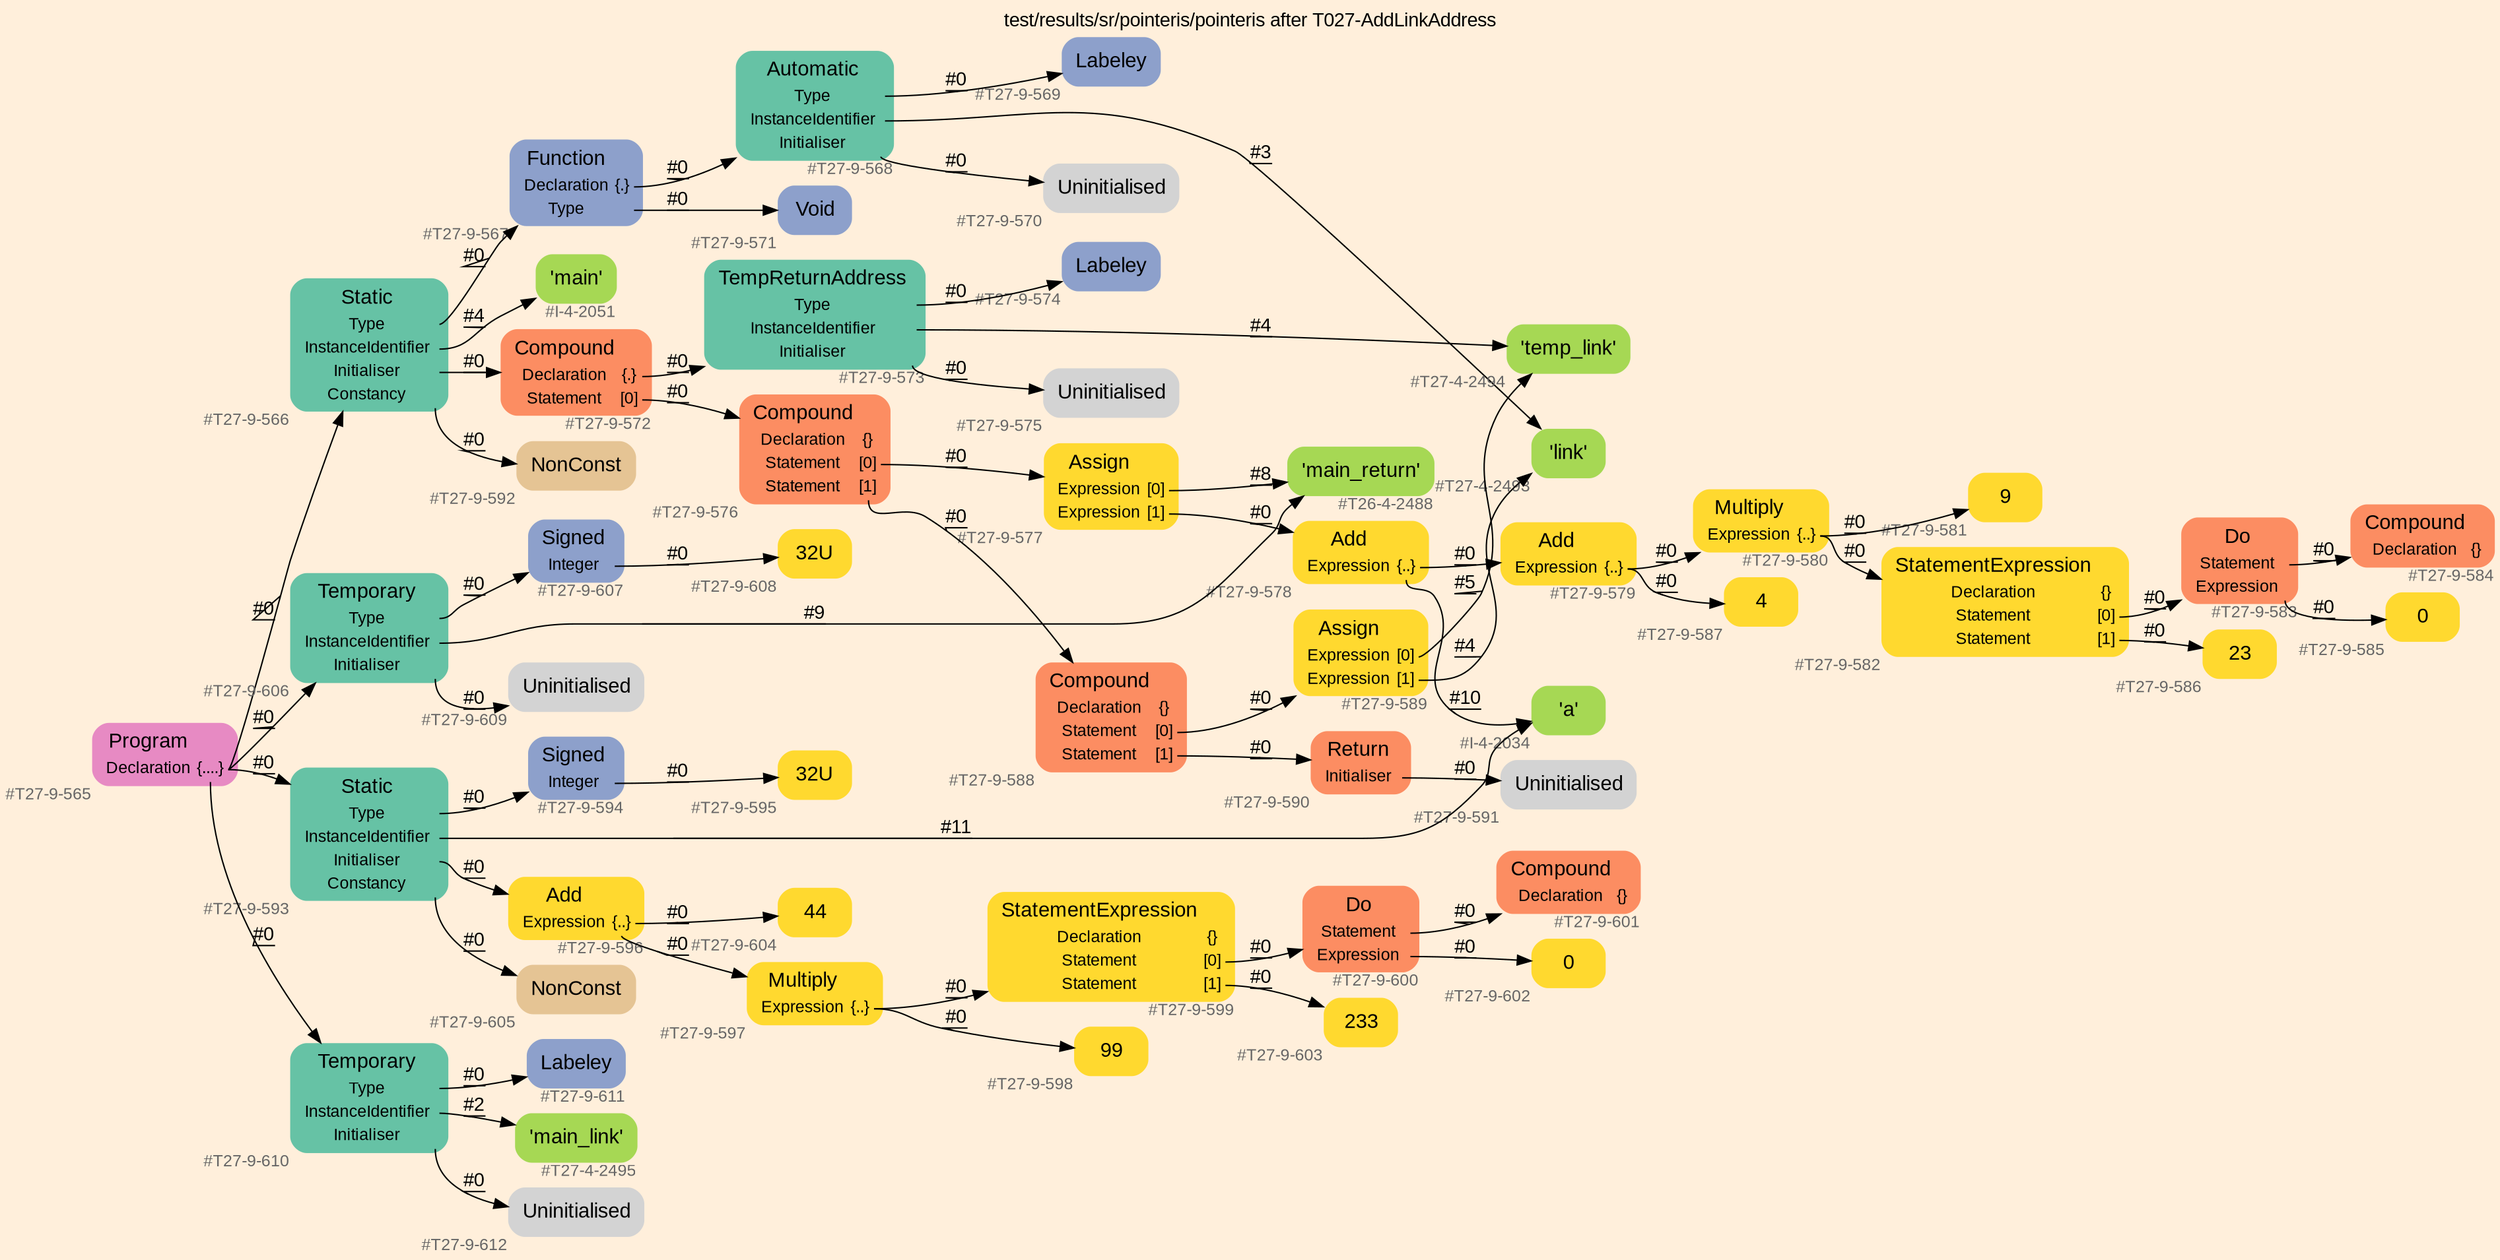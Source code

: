 digraph "test/results/sr/pointeris/pointeris after T027-AddLinkAddress" {
label = "test/results/sr/pointeris/pointeris after T027-AddLinkAddress"
labelloc = t
graph [
    rankdir = "LR"
    ranksep = 0.3
    bgcolor = antiquewhite1
    color = black
    fontcolor = black
    fontname = "Arial"
];
node [
    fontname = "Arial"
];
edge [
    fontname = "Arial"
];

// -------------------- node figure --------------------
// -------- block #T27-9-565 ----------
"#T27-9-565" [
    fillcolor = "/set28/4"
    xlabel = "#T27-9-565"
    fontsize = "12"
    fontcolor = grey40
    shape = "plaintext"
    label = <<TABLE BORDER="0" CELLBORDER="0" CELLSPACING="0">
     <TR><TD><FONT COLOR="black" POINT-SIZE="15">Program</FONT></TD></TR>
     <TR><TD><FONT COLOR="black" POINT-SIZE="12">Declaration</FONT></TD><TD PORT="port0"><FONT COLOR="black" POINT-SIZE="12">{....}</FONT></TD></TR>
    </TABLE>>
    style = "rounded,filled"
];

// -------- block #T27-9-566 ----------
"#T27-9-566" [
    fillcolor = "/set28/1"
    xlabel = "#T27-9-566"
    fontsize = "12"
    fontcolor = grey40
    shape = "plaintext"
    label = <<TABLE BORDER="0" CELLBORDER="0" CELLSPACING="0">
     <TR><TD><FONT COLOR="black" POINT-SIZE="15">Static</FONT></TD></TR>
     <TR><TD><FONT COLOR="black" POINT-SIZE="12">Type</FONT></TD><TD PORT="port0"></TD></TR>
     <TR><TD><FONT COLOR="black" POINT-SIZE="12">InstanceIdentifier</FONT></TD><TD PORT="port1"></TD></TR>
     <TR><TD><FONT COLOR="black" POINT-SIZE="12">Initialiser</FONT></TD><TD PORT="port2"></TD></TR>
     <TR><TD><FONT COLOR="black" POINT-SIZE="12">Constancy</FONT></TD><TD PORT="port3"></TD></TR>
    </TABLE>>
    style = "rounded,filled"
];

// -------- block #T27-9-567 ----------
"#T27-9-567" [
    fillcolor = "/set28/3"
    xlabel = "#T27-9-567"
    fontsize = "12"
    fontcolor = grey40
    shape = "plaintext"
    label = <<TABLE BORDER="0" CELLBORDER="0" CELLSPACING="0">
     <TR><TD><FONT COLOR="black" POINT-SIZE="15">Function</FONT></TD></TR>
     <TR><TD><FONT COLOR="black" POINT-SIZE="12">Declaration</FONT></TD><TD PORT="port0"><FONT COLOR="black" POINT-SIZE="12">{.}</FONT></TD></TR>
     <TR><TD><FONT COLOR="black" POINT-SIZE="12">Type</FONT></TD><TD PORT="port1"></TD></TR>
    </TABLE>>
    style = "rounded,filled"
];

// -------- block #T27-9-568 ----------
"#T27-9-568" [
    fillcolor = "/set28/1"
    xlabel = "#T27-9-568"
    fontsize = "12"
    fontcolor = grey40
    shape = "plaintext"
    label = <<TABLE BORDER="0" CELLBORDER="0" CELLSPACING="0">
     <TR><TD><FONT COLOR="black" POINT-SIZE="15">Automatic</FONT></TD></TR>
     <TR><TD><FONT COLOR="black" POINT-SIZE="12">Type</FONT></TD><TD PORT="port0"></TD></TR>
     <TR><TD><FONT COLOR="black" POINT-SIZE="12">InstanceIdentifier</FONT></TD><TD PORT="port1"></TD></TR>
     <TR><TD><FONT COLOR="black" POINT-SIZE="12">Initialiser</FONT></TD><TD PORT="port2"></TD></TR>
    </TABLE>>
    style = "rounded,filled"
];

// -------- block #T27-9-569 ----------
"#T27-9-569" [
    fillcolor = "/set28/3"
    xlabel = "#T27-9-569"
    fontsize = "12"
    fontcolor = grey40
    shape = "plaintext"
    label = <<TABLE BORDER="0" CELLBORDER="0" CELLSPACING="0">
     <TR><TD><FONT COLOR="black" POINT-SIZE="15">Labeley</FONT></TD></TR>
    </TABLE>>
    style = "rounded,filled"
];

// -------- block #T27-4-2493 ----------
"#T27-4-2493" [
    fillcolor = "/set28/5"
    xlabel = "#T27-4-2493"
    fontsize = "12"
    fontcolor = grey40
    shape = "plaintext"
    label = <<TABLE BORDER="0" CELLBORDER="0" CELLSPACING="0">
     <TR><TD><FONT COLOR="black" POINT-SIZE="15">'link'</FONT></TD></TR>
    </TABLE>>
    style = "rounded,filled"
];

// -------- block #T27-9-570 ----------
"#T27-9-570" [
    xlabel = "#T27-9-570"
    fontsize = "12"
    fontcolor = grey40
    shape = "plaintext"
    label = <<TABLE BORDER="0" CELLBORDER="0" CELLSPACING="0">
     <TR><TD><FONT COLOR="black" POINT-SIZE="15">Uninitialised</FONT></TD></TR>
    </TABLE>>
    style = "rounded,filled"
];

// -------- block #T27-9-571 ----------
"#T27-9-571" [
    fillcolor = "/set28/3"
    xlabel = "#T27-9-571"
    fontsize = "12"
    fontcolor = grey40
    shape = "plaintext"
    label = <<TABLE BORDER="0" CELLBORDER="0" CELLSPACING="0">
     <TR><TD><FONT COLOR="black" POINT-SIZE="15">Void</FONT></TD></TR>
    </TABLE>>
    style = "rounded,filled"
];

// -------- block #I-4-2051 ----------
"#I-4-2051" [
    fillcolor = "/set28/5"
    xlabel = "#I-4-2051"
    fontsize = "12"
    fontcolor = grey40
    shape = "plaintext"
    label = <<TABLE BORDER="0" CELLBORDER="0" CELLSPACING="0">
     <TR><TD><FONT COLOR="black" POINT-SIZE="15">'main'</FONT></TD></TR>
    </TABLE>>
    style = "rounded,filled"
];

// -------- block #T27-9-572 ----------
"#T27-9-572" [
    fillcolor = "/set28/2"
    xlabel = "#T27-9-572"
    fontsize = "12"
    fontcolor = grey40
    shape = "plaintext"
    label = <<TABLE BORDER="0" CELLBORDER="0" CELLSPACING="0">
     <TR><TD><FONT COLOR="black" POINT-SIZE="15">Compound</FONT></TD></TR>
     <TR><TD><FONT COLOR="black" POINT-SIZE="12">Declaration</FONT></TD><TD PORT="port0"><FONT COLOR="black" POINT-SIZE="12">{.}</FONT></TD></TR>
     <TR><TD><FONT COLOR="black" POINT-SIZE="12">Statement</FONT></TD><TD PORT="port1"><FONT COLOR="black" POINT-SIZE="12">[0]</FONT></TD></TR>
    </TABLE>>
    style = "rounded,filled"
];

// -------- block #T27-9-573 ----------
"#T27-9-573" [
    fillcolor = "/set28/1"
    xlabel = "#T27-9-573"
    fontsize = "12"
    fontcolor = grey40
    shape = "plaintext"
    label = <<TABLE BORDER="0" CELLBORDER="0" CELLSPACING="0">
     <TR><TD><FONT COLOR="black" POINT-SIZE="15">TempReturnAddress</FONT></TD></TR>
     <TR><TD><FONT COLOR="black" POINT-SIZE="12">Type</FONT></TD><TD PORT="port0"></TD></TR>
     <TR><TD><FONT COLOR="black" POINT-SIZE="12">InstanceIdentifier</FONT></TD><TD PORT="port1"></TD></TR>
     <TR><TD><FONT COLOR="black" POINT-SIZE="12">Initialiser</FONT></TD><TD PORT="port2"></TD></TR>
    </TABLE>>
    style = "rounded,filled"
];

// -------- block #T27-9-574 ----------
"#T27-9-574" [
    fillcolor = "/set28/3"
    xlabel = "#T27-9-574"
    fontsize = "12"
    fontcolor = grey40
    shape = "plaintext"
    label = <<TABLE BORDER="0" CELLBORDER="0" CELLSPACING="0">
     <TR><TD><FONT COLOR="black" POINT-SIZE="15">Labeley</FONT></TD></TR>
    </TABLE>>
    style = "rounded,filled"
];

// -------- block #T27-4-2494 ----------
"#T27-4-2494" [
    fillcolor = "/set28/5"
    xlabel = "#T27-4-2494"
    fontsize = "12"
    fontcolor = grey40
    shape = "plaintext"
    label = <<TABLE BORDER="0" CELLBORDER="0" CELLSPACING="0">
     <TR><TD><FONT COLOR="black" POINT-SIZE="15">'temp_link'</FONT></TD></TR>
    </TABLE>>
    style = "rounded,filled"
];

// -------- block #T27-9-575 ----------
"#T27-9-575" [
    xlabel = "#T27-9-575"
    fontsize = "12"
    fontcolor = grey40
    shape = "plaintext"
    label = <<TABLE BORDER="0" CELLBORDER="0" CELLSPACING="0">
     <TR><TD><FONT COLOR="black" POINT-SIZE="15">Uninitialised</FONT></TD></TR>
    </TABLE>>
    style = "rounded,filled"
];

// -------- block #T27-9-576 ----------
"#T27-9-576" [
    fillcolor = "/set28/2"
    xlabel = "#T27-9-576"
    fontsize = "12"
    fontcolor = grey40
    shape = "plaintext"
    label = <<TABLE BORDER="0" CELLBORDER="0" CELLSPACING="0">
     <TR><TD><FONT COLOR="black" POINT-SIZE="15">Compound</FONT></TD></TR>
     <TR><TD><FONT COLOR="black" POINT-SIZE="12">Declaration</FONT></TD><TD PORT="port0"><FONT COLOR="black" POINT-SIZE="12">{}</FONT></TD></TR>
     <TR><TD><FONT COLOR="black" POINT-SIZE="12">Statement</FONT></TD><TD PORT="port1"><FONT COLOR="black" POINT-SIZE="12">[0]</FONT></TD></TR>
     <TR><TD><FONT COLOR="black" POINT-SIZE="12">Statement</FONT></TD><TD PORT="port2"><FONT COLOR="black" POINT-SIZE="12">[1]</FONT></TD></TR>
    </TABLE>>
    style = "rounded,filled"
];

// -------- block #T27-9-577 ----------
"#T27-9-577" [
    fillcolor = "/set28/6"
    xlabel = "#T27-9-577"
    fontsize = "12"
    fontcolor = grey40
    shape = "plaintext"
    label = <<TABLE BORDER="0" CELLBORDER="0" CELLSPACING="0">
     <TR><TD><FONT COLOR="black" POINT-SIZE="15">Assign</FONT></TD></TR>
     <TR><TD><FONT COLOR="black" POINT-SIZE="12">Expression</FONT></TD><TD PORT="port0"><FONT COLOR="black" POINT-SIZE="12">[0]</FONT></TD></TR>
     <TR><TD><FONT COLOR="black" POINT-SIZE="12">Expression</FONT></TD><TD PORT="port1"><FONT COLOR="black" POINT-SIZE="12">[1]</FONT></TD></TR>
    </TABLE>>
    style = "rounded,filled"
];

// -------- block #T26-4-2488 ----------
"#T26-4-2488" [
    fillcolor = "/set28/5"
    xlabel = "#T26-4-2488"
    fontsize = "12"
    fontcolor = grey40
    shape = "plaintext"
    label = <<TABLE BORDER="0" CELLBORDER="0" CELLSPACING="0">
     <TR><TD><FONT COLOR="black" POINT-SIZE="15">'main_return'</FONT></TD></TR>
    </TABLE>>
    style = "rounded,filled"
];

// -------- block #T27-9-578 ----------
"#T27-9-578" [
    fillcolor = "/set28/6"
    xlabel = "#T27-9-578"
    fontsize = "12"
    fontcolor = grey40
    shape = "plaintext"
    label = <<TABLE BORDER="0" CELLBORDER="0" CELLSPACING="0">
     <TR><TD><FONT COLOR="black" POINT-SIZE="15">Add</FONT></TD></TR>
     <TR><TD><FONT COLOR="black" POINT-SIZE="12">Expression</FONT></TD><TD PORT="port0"><FONT COLOR="black" POINT-SIZE="12">{..}</FONT></TD></TR>
    </TABLE>>
    style = "rounded,filled"
];

// -------- block #T27-9-579 ----------
"#T27-9-579" [
    fillcolor = "/set28/6"
    xlabel = "#T27-9-579"
    fontsize = "12"
    fontcolor = grey40
    shape = "plaintext"
    label = <<TABLE BORDER="0" CELLBORDER="0" CELLSPACING="0">
     <TR><TD><FONT COLOR="black" POINT-SIZE="15">Add</FONT></TD></TR>
     <TR><TD><FONT COLOR="black" POINT-SIZE="12">Expression</FONT></TD><TD PORT="port0"><FONT COLOR="black" POINT-SIZE="12">{..}</FONT></TD></TR>
    </TABLE>>
    style = "rounded,filled"
];

// -------- block #T27-9-580 ----------
"#T27-9-580" [
    fillcolor = "/set28/6"
    xlabel = "#T27-9-580"
    fontsize = "12"
    fontcolor = grey40
    shape = "plaintext"
    label = <<TABLE BORDER="0" CELLBORDER="0" CELLSPACING="0">
     <TR><TD><FONT COLOR="black" POINT-SIZE="15">Multiply</FONT></TD></TR>
     <TR><TD><FONT COLOR="black" POINT-SIZE="12">Expression</FONT></TD><TD PORT="port0"><FONT COLOR="black" POINT-SIZE="12">{..}</FONT></TD></TR>
    </TABLE>>
    style = "rounded,filled"
];

// -------- block #T27-9-581 ----------
"#T27-9-581" [
    fillcolor = "/set28/6"
    xlabel = "#T27-9-581"
    fontsize = "12"
    fontcolor = grey40
    shape = "plaintext"
    label = <<TABLE BORDER="0" CELLBORDER="0" CELLSPACING="0">
     <TR><TD><FONT COLOR="black" POINT-SIZE="15">9</FONT></TD></TR>
    </TABLE>>
    style = "rounded,filled"
];

// -------- block #T27-9-582 ----------
"#T27-9-582" [
    fillcolor = "/set28/6"
    xlabel = "#T27-9-582"
    fontsize = "12"
    fontcolor = grey40
    shape = "plaintext"
    label = <<TABLE BORDER="0" CELLBORDER="0" CELLSPACING="0">
     <TR><TD><FONT COLOR="black" POINT-SIZE="15">StatementExpression</FONT></TD></TR>
     <TR><TD><FONT COLOR="black" POINT-SIZE="12">Declaration</FONT></TD><TD PORT="port0"><FONT COLOR="black" POINT-SIZE="12">{}</FONT></TD></TR>
     <TR><TD><FONT COLOR="black" POINT-SIZE="12">Statement</FONT></TD><TD PORT="port1"><FONT COLOR="black" POINT-SIZE="12">[0]</FONT></TD></TR>
     <TR><TD><FONT COLOR="black" POINT-SIZE="12">Statement</FONT></TD><TD PORT="port2"><FONT COLOR="black" POINT-SIZE="12">[1]</FONT></TD></TR>
    </TABLE>>
    style = "rounded,filled"
];

// -------- block #T27-9-583 ----------
"#T27-9-583" [
    fillcolor = "/set28/2"
    xlabel = "#T27-9-583"
    fontsize = "12"
    fontcolor = grey40
    shape = "plaintext"
    label = <<TABLE BORDER="0" CELLBORDER="0" CELLSPACING="0">
     <TR><TD><FONT COLOR="black" POINT-SIZE="15">Do</FONT></TD></TR>
     <TR><TD><FONT COLOR="black" POINT-SIZE="12">Statement</FONT></TD><TD PORT="port0"></TD></TR>
     <TR><TD><FONT COLOR="black" POINT-SIZE="12">Expression</FONT></TD><TD PORT="port1"></TD></TR>
    </TABLE>>
    style = "rounded,filled"
];

// -------- block #T27-9-584 ----------
"#T27-9-584" [
    fillcolor = "/set28/2"
    xlabel = "#T27-9-584"
    fontsize = "12"
    fontcolor = grey40
    shape = "plaintext"
    label = <<TABLE BORDER="0" CELLBORDER="0" CELLSPACING="0">
     <TR><TD><FONT COLOR="black" POINT-SIZE="15">Compound</FONT></TD></TR>
     <TR><TD><FONT COLOR="black" POINT-SIZE="12">Declaration</FONT></TD><TD PORT="port0"><FONT COLOR="black" POINT-SIZE="12">{}</FONT></TD></TR>
    </TABLE>>
    style = "rounded,filled"
];

// -------- block #T27-9-585 ----------
"#T27-9-585" [
    fillcolor = "/set28/6"
    xlabel = "#T27-9-585"
    fontsize = "12"
    fontcolor = grey40
    shape = "plaintext"
    label = <<TABLE BORDER="0" CELLBORDER="0" CELLSPACING="0">
     <TR><TD><FONT COLOR="black" POINT-SIZE="15">0</FONT></TD></TR>
    </TABLE>>
    style = "rounded,filled"
];

// -------- block #T27-9-586 ----------
"#T27-9-586" [
    fillcolor = "/set28/6"
    xlabel = "#T27-9-586"
    fontsize = "12"
    fontcolor = grey40
    shape = "plaintext"
    label = <<TABLE BORDER="0" CELLBORDER="0" CELLSPACING="0">
     <TR><TD><FONT COLOR="black" POINT-SIZE="15">23</FONT></TD></TR>
    </TABLE>>
    style = "rounded,filled"
];

// -------- block #T27-9-587 ----------
"#T27-9-587" [
    fillcolor = "/set28/6"
    xlabel = "#T27-9-587"
    fontsize = "12"
    fontcolor = grey40
    shape = "plaintext"
    label = <<TABLE BORDER="0" CELLBORDER="0" CELLSPACING="0">
     <TR><TD><FONT COLOR="black" POINT-SIZE="15">4</FONT></TD></TR>
    </TABLE>>
    style = "rounded,filled"
];

// -------- block #I-4-2034 ----------
"#I-4-2034" [
    fillcolor = "/set28/5"
    xlabel = "#I-4-2034"
    fontsize = "12"
    fontcolor = grey40
    shape = "plaintext"
    label = <<TABLE BORDER="0" CELLBORDER="0" CELLSPACING="0">
     <TR><TD><FONT COLOR="black" POINT-SIZE="15">'a'</FONT></TD></TR>
    </TABLE>>
    style = "rounded,filled"
];

// -------- block #T27-9-588 ----------
"#T27-9-588" [
    fillcolor = "/set28/2"
    xlabel = "#T27-9-588"
    fontsize = "12"
    fontcolor = grey40
    shape = "plaintext"
    label = <<TABLE BORDER="0" CELLBORDER="0" CELLSPACING="0">
     <TR><TD><FONT COLOR="black" POINT-SIZE="15">Compound</FONT></TD></TR>
     <TR><TD><FONT COLOR="black" POINT-SIZE="12">Declaration</FONT></TD><TD PORT="port0"><FONT COLOR="black" POINT-SIZE="12">{}</FONT></TD></TR>
     <TR><TD><FONT COLOR="black" POINT-SIZE="12">Statement</FONT></TD><TD PORT="port1"><FONT COLOR="black" POINT-SIZE="12">[0]</FONT></TD></TR>
     <TR><TD><FONT COLOR="black" POINT-SIZE="12">Statement</FONT></TD><TD PORT="port2"><FONT COLOR="black" POINT-SIZE="12">[1]</FONT></TD></TR>
    </TABLE>>
    style = "rounded,filled"
];

// -------- block #T27-9-589 ----------
"#T27-9-589" [
    fillcolor = "/set28/6"
    xlabel = "#T27-9-589"
    fontsize = "12"
    fontcolor = grey40
    shape = "plaintext"
    label = <<TABLE BORDER="0" CELLBORDER="0" CELLSPACING="0">
     <TR><TD><FONT COLOR="black" POINT-SIZE="15">Assign</FONT></TD></TR>
     <TR><TD><FONT COLOR="black" POINT-SIZE="12">Expression</FONT></TD><TD PORT="port0"><FONT COLOR="black" POINT-SIZE="12">[0]</FONT></TD></TR>
     <TR><TD><FONT COLOR="black" POINT-SIZE="12">Expression</FONT></TD><TD PORT="port1"><FONT COLOR="black" POINT-SIZE="12">[1]</FONT></TD></TR>
    </TABLE>>
    style = "rounded,filled"
];

// -------- block #T27-9-590 ----------
"#T27-9-590" [
    fillcolor = "/set28/2"
    xlabel = "#T27-9-590"
    fontsize = "12"
    fontcolor = grey40
    shape = "plaintext"
    label = <<TABLE BORDER="0" CELLBORDER="0" CELLSPACING="0">
     <TR><TD><FONT COLOR="black" POINT-SIZE="15">Return</FONT></TD></TR>
     <TR><TD><FONT COLOR="black" POINT-SIZE="12">Initialiser</FONT></TD><TD PORT="port0"></TD></TR>
    </TABLE>>
    style = "rounded,filled"
];

// -------- block #T27-9-591 ----------
"#T27-9-591" [
    xlabel = "#T27-9-591"
    fontsize = "12"
    fontcolor = grey40
    shape = "plaintext"
    label = <<TABLE BORDER="0" CELLBORDER="0" CELLSPACING="0">
     <TR><TD><FONT COLOR="black" POINT-SIZE="15">Uninitialised</FONT></TD></TR>
    </TABLE>>
    style = "rounded,filled"
];

// -------- block #T27-9-592 ----------
"#T27-9-592" [
    fillcolor = "/set28/7"
    xlabel = "#T27-9-592"
    fontsize = "12"
    fontcolor = grey40
    shape = "plaintext"
    label = <<TABLE BORDER="0" CELLBORDER="0" CELLSPACING="0">
     <TR><TD><FONT COLOR="black" POINT-SIZE="15">NonConst</FONT></TD></TR>
    </TABLE>>
    style = "rounded,filled"
];

// -------- block #T27-9-593 ----------
"#T27-9-593" [
    fillcolor = "/set28/1"
    xlabel = "#T27-9-593"
    fontsize = "12"
    fontcolor = grey40
    shape = "plaintext"
    label = <<TABLE BORDER="0" CELLBORDER="0" CELLSPACING="0">
     <TR><TD><FONT COLOR="black" POINT-SIZE="15">Static</FONT></TD></TR>
     <TR><TD><FONT COLOR="black" POINT-SIZE="12">Type</FONT></TD><TD PORT="port0"></TD></TR>
     <TR><TD><FONT COLOR="black" POINT-SIZE="12">InstanceIdentifier</FONT></TD><TD PORT="port1"></TD></TR>
     <TR><TD><FONT COLOR="black" POINT-SIZE="12">Initialiser</FONT></TD><TD PORT="port2"></TD></TR>
     <TR><TD><FONT COLOR="black" POINT-SIZE="12">Constancy</FONT></TD><TD PORT="port3"></TD></TR>
    </TABLE>>
    style = "rounded,filled"
];

// -------- block #T27-9-594 ----------
"#T27-9-594" [
    fillcolor = "/set28/3"
    xlabel = "#T27-9-594"
    fontsize = "12"
    fontcolor = grey40
    shape = "plaintext"
    label = <<TABLE BORDER="0" CELLBORDER="0" CELLSPACING="0">
     <TR><TD><FONT COLOR="black" POINT-SIZE="15">Signed</FONT></TD></TR>
     <TR><TD><FONT COLOR="black" POINT-SIZE="12">Integer</FONT></TD><TD PORT="port0"></TD></TR>
    </TABLE>>
    style = "rounded,filled"
];

// -------- block #T27-9-595 ----------
"#T27-9-595" [
    fillcolor = "/set28/6"
    xlabel = "#T27-9-595"
    fontsize = "12"
    fontcolor = grey40
    shape = "plaintext"
    label = <<TABLE BORDER="0" CELLBORDER="0" CELLSPACING="0">
     <TR><TD><FONT COLOR="black" POINT-SIZE="15">32U</FONT></TD></TR>
    </TABLE>>
    style = "rounded,filled"
];

// -------- block #T27-9-596 ----------
"#T27-9-596" [
    fillcolor = "/set28/6"
    xlabel = "#T27-9-596"
    fontsize = "12"
    fontcolor = grey40
    shape = "plaintext"
    label = <<TABLE BORDER="0" CELLBORDER="0" CELLSPACING="0">
     <TR><TD><FONT COLOR="black" POINT-SIZE="15">Add</FONT></TD></TR>
     <TR><TD><FONT COLOR="black" POINT-SIZE="12">Expression</FONT></TD><TD PORT="port0"><FONT COLOR="black" POINT-SIZE="12">{..}</FONT></TD></TR>
    </TABLE>>
    style = "rounded,filled"
];

// -------- block #T27-9-597 ----------
"#T27-9-597" [
    fillcolor = "/set28/6"
    xlabel = "#T27-9-597"
    fontsize = "12"
    fontcolor = grey40
    shape = "plaintext"
    label = <<TABLE BORDER="0" CELLBORDER="0" CELLSPACING="0">
     <TR><TD><FONT COLOR="black" POINT-SIZE="15">Multiply</FONT></TD></TR>
     <TR><TD><FONT COLOR="black" POINT-SIZE="12">Expression</FONT></TD><TD PORT="port0"><FONT COLOR="black" POINT-SIZE="12">{..}</FONT></TD></TR>
    </TABLE>>
    style = "rounded,filled"
];

// -------- block #T27-9-598 ----------
"#T27-9-598" [
    fillcolor = "/set28/6"
    xlabel = "#T27-9-598"
    fontsize = "12"
    fontcolor = grey40
    shape = "plaintext"
    label = <<TABLE BORDER="0" CELLBORDER="0" CELLSPACING="0">
     <TR><TD><FONT COLOR="black" POINT-SIZE="15">99</FONT></TD></TR>
    </TABLE>>
    style = "rounded,filled"
];

// -------- block #T27-9-599 ----------
"#T27-9-599" [
    fillcolor = "/set28/6"
    xlabel = "#T27-9-599"
    fontsize = "12"
    fontcolor = grey40
    shape = "plaintext"
    label = <<TABLE BORDER="0" CELLBORDER="0" CELLSPACING="0">
     <TR><TD><FONT COLOR="black" POINT-SIZE="15">StatementExpression</FONT></TD></TR>
     <TR><TD><FONT COLOR="black" POINT-SIZE="12">Declaration</FONT></TD><TD PORT="port0"><FONT COLOR="black" POINT-SIZE="12">{}</FONT></TD></TR>
     <TR><TD><FONT COLOR="black" POINT-SIZE="12">Statement</FONT></TD><TD PORT="port1"><FONT COLOR="black" POINT-SIZE="12">[0]</FONT></TD></TR>
     <TR><TD><FONT COLOR="black" POINT-SIZE="12">Statement</FONT></TD><TD PORT="port2"><FONT COLOR="black" POINT-SIZE="12">[1]</FONT></TD></TR>
    </TABLE>>
    style = "rounded,filled"
];

// -------- block #T27-9-600 ----------
"#T27-9-600" [
    fillcolor = "/set28/2"
    xlabel = "#T27-9-600"
    fontsize = "12"
    fontcolor = grey40
    shape = "plaintext"
    label = <<TABLE BORDER="0" CELLBORDER="0" CELLSPACING="0">
     <TR><TD><FONT COLOR="black" POINT-SIZE="15">Do</FONT></TD></TR>
     <TR><TD><FONT COLOR="black" POINT-SIZE="12">Statement</FONT></TD><TD PORT="port0"></TD></TR>
     <TR><TD><FONT COLOR="black" POINT-SIZE="12">Expression</FONT></TD><TD PORT="port1"></TD></TR>
    </TABLE>>
    style = "rounded,filled"
];

// -------- block #T27-9-601 ----------
"#T27-9-601" [
    fillcolor = "/set28/2"
    xlabel = "#T27-9-601"
    fontsize = "12"
    fontcolor = grey40
    shape = "plaintext"
    label = <<TABLE BORDER="0" CELLBORDER="0" CELLSPACING="0">
     <TR><TD><FONT COLOR="black" POINT-SIZE="15">Compound</FONT></TD></TR>
     <TR><TD><FONT COLOR="black" POINT-SIZE="12">Declaration</FONT></TD><TD PORT="port0"><FONT COLOR="black" POINT-SIZE="12">{}</FONT></TD></TR>
    </TABLE>>
    style = "rounded,filled"
];

// -------- block #T27-9-602 ----------
"#T27-9-602" [
    fillcolor = "/set28/6"
    xlabel = "#T27-9-602"
    fontsize = "12"
    fontcolor = grey40
    shape = "plaintext"
    label = <<TABLE BORDER="0" CELLBORDER="0" CELLSPACING="0">
     <TR><TD><FONT COLOR="black" POINT-SIZE="15">0</FONT></TD></TR>
    </TABLE>>
    style = "rounded,filled"
];

// -------- block #T27-9-603 ----------
"#T27-9-603" [
    fillcolor = "/set28/6"
    xlabel = "#T27-9-603"
    fontsize = "12"
    fontcolor = grey40
    shape = "plaintext"
    label = <<TABLE BORDER="0" CELLBORDER="0" CELLSPACING="0">
     <TR><TD><FONT COLOR="black" POINT-SIZE="15">233</FONT></TD></TR>
    </TABLE>>
    style = "rounded,filled"
];

// -------- block #T27-9-604 ----------
"#T27-9-604" [
    fillcolor = "/set28/6"
    xlabel = "#T27-9-604"
    fontsize = "12"
    fontcolor = grey40
    shape = "plaintext"
    label = <<TABLE BORDER="0" CELLBORDER="0" CELLSPACING="0">
     <TR><TD><FONT COLOR="black" POINT-SIZE="15">44</FONT></TD></TR>
    </TABLE>>
    style = "rounded,filled"
];

// -------- block #T27-9-605 ----------
"#T27-9-605" [
    fillcolor = "/set28/7"
    xlabel = "#T27-9-605"
    fontsize = "12"
    fontcolor = grey40
    shape = "plaintext"
    label = <<TABLE BORDER="0" CELLBORDER="0" CELLSPACING="0">
     <TR><TD><FONT COLOR="black" POINT-SIZE="15">NonConst</FONT></TD></TR>
    </TABLE>>
    style = "rounded,filled"
];

// -------- block #T27-9-606 ----------
"#T27-9-606" [
    fillcolor = "/set28/1"
    xlabel = "#T27-9-606"
    fontsize = "12"
    fontcolor = grey40
    shape = "plaintext"
    label = <<TABLE BORDER="0" CELLBORDER="0" CELLSPACING="0">
     <TR><TD><FONT COLOR="black" POINT-SIZE="15">Temporary</FONT></TD></TR>
     <TR><TD><FONT COLOR="black" POINT-SIZE="12">Type</FONT></TD><TD PORT="port0"></TD></TR>
     <TR><TD><FONT COLOR="black" POINT-SIZE="12">InstanceIdentifier</FONT></TD><TD PORT="port1"></TD></TR>
     <TR><TD><FONT COLOR="black" POINT-SIZE="12">Initialiser</FONT></TD><TD PORT="port2"></TD></TR>
    </TABLE>>
    style = "rounded,filled"
];

// -------- block #T27-9-607 ----------
"#T27-9-607" [
    fillcolor = "/set28/3"
    xlabel = "#T27-9-607"
    fontsize = "12"
    fontcolor = grey40
    shape = "plaintext"
    label = <<TABLE BORDER="0" CELLBORDER="0" CELLSPACING="0">
     <TR><TD><FONT COLOR="black" POINT-SIZE="15">Signed</FONT></TD></TR>
     <TR><TD><FONT COLOR="black" POINT-SIZE="12">Integer</FONT></TD><TD PORT="port0"></TD></TR>
    </TABLE>>
    style = "rounded,filled"
];

// -------- block #T27-9-608 ----------
"#T27-9-608" [
    fillcolor = "/set28/6"
    xlabel = "#T27-9-608"
    fontsize = "12"
    fontcolor = grey40
    shape = "plaintext"
    label = <<TABLE BORDER="0" CELLBORDER="0" CELLSPACING="0">
     <TR><TD><FONT COLOR="black" POINT-SIZE="15">32U</FONT></TD></TR>
    </TABLE>>
    style = "rounded,filled"
];

// -------- block #T27-9-609 ----------
"#T27-9-609" [
    xlabel = "#T27-9-609"
    fontsize = "12"
    fontcolor = grey40
    shape = "plaintext"
    label = <<TABLE BORDER="0" CELLBORDER="0" CELLSPACING="0">
     <TR><TD><FONT COLOR="black" POINT-SIZE="15">Uninitialised</FONT></TD></TR>
    </TABLE>>
    style = "rounded,filled"
];

// -------- block #T27-9-610 ----------
"#T27-9-610" [
    fillcolor = "/set28/1"
    xlabel = "#T27-9-610"
    fontsize = "12"
    fontcolor = grey40
    shape = "plaintext"
    label = <<TABLE BORDER="0" CELLBORDER="0" CELLSPACING="0">
     <TR><TD><FONT COLOR="black" POINT-SIZE="15">Temporary</FONT></TD></TR>
     <TR><TD><FONT COLOR="black" POINT-SIZE="12">Type</FONT></TD><TD PORT="port0"></TD></TR>
     <TR><TD><FONT COLOR="black" POINT-SIZE="12">InstanceIdentifier</FONT></TD><TD PORT="port1"></TD></TR>
     <TR><TD><FONT COLOR="black" POINT-SIZE="12">Initialiser</FONT></TD><TD PORT="port2"></TD></TR>
    </TABLE>>
    style = "rounded,filled"
];

// -------- block #T27-9-611 ----------
"#T27-9-611" [
    fillcolor = "/set28/3"
    xlabel = "#T27-9-611"
    fontsize = "12"
    fontcolor = grey40
    shape = "plaintext"
    label = <<TABLE BORDER="0" CELLBORDER="0" CELLSPACING="0">
     <TR><TD><FONT COLOR="black" POINT-SIZE="15">Labeley</FONT></TD></TR>
    </TABLE>>
    style = "rounded,filled"
];

// -------- block #T27-4-2495 ----------
"#T27-4-2495" [
    fillcolor = "/set28/5"
    xlabel = "#T27-4-2495"
    fontsize = "12"
    fontcolor = grey40
    shape = "plaintext"
    label = <<TABLE BORDER="0" CELLBORDER="0" CELLSPACING="0">
     <TR><TD><FONT COLOR="black" POINT-SIZE="15">'main_link'</FONT></TD></TR>
    </TABLE>>
    style = "rounded,filled"
];

// -------- block #T27-9-612 ----------
"#T27-9-612" [
    xlabel = "#T27-9-612"
    fontsize = "12"
    fontcolor = grey40
    shape = "plaintext"
    label = <<TABLE BORDER="0" CELLBORDER="0" CELLSPACING="0">
     <TR><TD><FONT COLOR="black" POINT-SIZE="15">Uninitialised</FONT></TD></TR>
    </TABLE>>
    style = "rounded,filled"
];

"#T27-9-565":port0 -> "#T27-9-566" [
    label = "#0"
    decorate = true
    color = black
    fontcolor = black
];

"#T27-9-565":port0 -> "#T27-9-593" [
    label = "#0"
    decorate = true
    color = black
    fontcolor = black
];

"#T27-9-565":port0 -> "#T27-9-606" [
    label = "#0"
    decorate = true
    color = black
    fontcolor = black
];

"#T27-9-565":port0 -> "#T27-9-610" [
    label = "#0"
    decorate = true
    color = black
    fontcolor = black
];

"#T27-9-566":port0 -> "#T27-9-567" [
    label = "#0"
    decorate = true
    color = black
    fontcolor = black
];

"#T27-9-566":port1 -> "#I-4-2051" [
    label = "#4"
    decorate = true
    color = black
    fontcolor = black
];

"#T27-9-566":port2 -> "#T27-9-572" [
    label = "#0"
    decorate = true
    color = black
    fontcolor = black
];

"#T27-9-566":port3 -> "#T27-9-592" [
    label = "#0"
    decorate = true
    color = black
    fontcolor = black
];

"#T27-9-567":port0 -> "#T27-9-568" [
    label = "#0"
    decorate = true
    color = black
    fontcolor = black
];

"#T27-9-567":port1 -> "#T27-9-571" [
    label = "#0"
    decorate = true
    color = black
    fontcolor = black
];

"#T27-9-568":port0 -> "#T27-9-569" [
    label = "#0"
    decorate = true
    color = black
    fontcolor = black
];

"#T27-9-568":port1 -> "#T27-4-2493" [
    label = "#3"
    decorate = true
    color = black
    fontcolor = black
];

"#T27-9-568":port2 -> "#T27-9-570" [
    label = "#0"
    decorate = true
    color = black
    fontcolor = black
];

"#T27-9-572":port0 -> "#T27-9-573" [
    label = "#0"
    decorate = true
    color = black
    fontcolor = black
];

"#T27-9-572":port1 -> "#T27-9-576" [
    label = "#0"
    decorate = true
    color = black
    fontcolor = black
];

"#T27-9-573":port0 -> "#T27-9-574" [
    label = "#0"
    decorate = true
    color = black
    fontcolor = black
];

"#T27-9-573":port1 -> "#T27-4-2494" [
    label = "#4"
    decorate = true
    color = black
    fontcolor = black
];

"#T27-9-573":port2 -> "#T27-9-575" [
    label = "#0"
    decorate = true
    color = black
    fontcolor = black
];

"#T27-9-576":port1 -> "#T27-9-577" [
    label = "#0"
    decorate = true
    color = black
    fontcolor = black
];

"#T27-9-576":port2 -> "#T27-9-588" [
    label = "#0"
    decorate = true
    color = black
    fontcolor = black
];

"#T27-9-577":port0 -> "#T26-4-2488" [
    label = "#8"
    decorate = true
    color = black
    fontcolor = black
];

"#T27-9-577":port1 -> "#T27-9-578" [
    label = "#0"
    decorate = true
    color = black
    fontcolor = black
];

"#T27-9-578":port0 -> "#T27-9-579" [
    label = "#0"
    decorate = true
    color = black
    fontcolor = black
];

"#T27-9-578":port0 -> "#I-4-2034" [
    label = "#10"
    decorate = true
    color = black
    fontcolor = black
];

"#T27-9-579":port0 -> "#T27-9-580" [
    label = "#0"
    decorate = true
    color = black
    fontcolor = black
];

"#T27-9-579":port0 -> "#T27-9-587" [
    label = "#0"
    decorate = true
    color = black
    fontcolor = black
];

"#T27-9-580":port0 -> "#T27-9-581" [
    label = "#0"
    decorate = true
    color = black
    fontcolor = black
];

"#T27-9-580":port0 -> "#T27-9-582" [
    label = "#0"
    decorate = true
    color = black
    fontcolor = black
];

"#T27-9-582":port1 -> "#T27-9-583" [
    label = "#0"
    decorate = true
    color = black
    fontcolor = black
];

"#T27-9-582":port2 -> "#T27-9-586" [
    label = "#0"
    decorate = true
    color = black
    fontcolor = black
];

"#T27-9-583":port0 -> "#T27-9-584" [
    label = "#0"
    decorate = true
    color = black
    fontcolor = black
];

"#T27-9-583":port1 -> "#T27-9-585" [
    label = "#0"
    decorate = true
    color = black
    fontcolor = black
];

"#T27-9-588":port1 -> "#T27-9-589" [
    label = "#0"
    decorate = true
    color = black
    fontcolor = black
];

"#T27-9-588":port2 -> "#T27-9-590" [
    label = "#0"
    decorate = true
    color = black
    fontcolor = black
];

"#T27-9-589":port0 -> "#T27-4-2494" [
    label = "#5"
    decorate = true
    color = black
    fontcolor = black
];

"#T27-9-589":port1 -> "#T27-4-2493" [
    label = "#4"
    decorate = true
    color = black
    fontcolor = black
];

"#T27-9-590":port0 -> "#T27-9-591" [
    label = "#0"
    decorate = true
    color = black
    fontcolor = black
];

"#T27-9-593":port0 -> "#T27-9-594" [
    label = "#0"
    decorate = true
    color = black
    fontcolor = black
];

"#T27-9-593":port1 -> "#I-4-2034" [
    label = "#11"
    decorate = true
    color = black
    fontcolor = black
];

"#T27-9-593":port2 -> "#T27-9-596" [
    label = "#0"
    decorate = true
    color = black
    fontcolor = black
];

"#T27-9-593":port3 -> "#T27-9-605" [
    label = "#0"
    decorate = true
    color = black
    fontcolor = black
];

"#T27-9-594":port0 -> "#T27-9-595" [
    label = "#0"
    decorate = true
    color = black
    fontcolor = black
];

"#T27-9-596":port0 -> "#T27-9-597" [
    label = "#0"
    decorate = true
    color = black
    fontcolor = black
];

"#T27-9-596":port0 -> "#T27-9-604" [
    label = "#0"
    decorate = true
    color = black
    fontcolor = black
];

"#T27-9-597":port0 -> "#T27-9-598" [
    label = "#0"
    decorate = true
    color = black
    fontcolor = black
];

"#T27-9-597":port0 -> "#T27-9-599" [
    label = "#0"
    decorate = true
    color = black
    fontcolor = black
];

"#T27-9-599":port1 -> "#T27-9-600" [
    label = "#0"
    decorate = true
    color = black
    fontcolor = black
];

"#T27-9-599":port2 -> "#T27-9-603" [
    label = "#0"
    decorate = true
    color = black
    fontcolor = black
];

"#T27-9-600":port0 -> "#T27-9-601" [
    label = "#0"
    decorate = true
    color = black
    fontcolor = black
];

"#T27-9-600":port1 -> "#T27-9-602" [
    label = "#0"
    decorate = true
    color = black
    fontcolor = black
];

"#T27-9-606":port0 -> "#T27-9-607" [
    label = "#0"
    decorate = true
    color = black
    fontcolor = black
];

"#T27-9-606":port1 -> "#T26-4-2488" [
    label = "#9"
    decorate = true
    color = black
    fontcolor = black
];

"#T27-9-606":port2 -> "#T27-9-609" [
    label = "#0"
    decorate = true
    color = black
    fontcolor = black
];

"#T27-9-607":port0 -> "#T27-9-608" [
    label = "#0"
    decorate = true
    color = black
    fontcolor = black
];

"#T27-9-610":port0 -> "#T27-9-611" [
    label = "#0"
    decorate = true
    color = black
    fontcolor = black
];

"#T27-9-610":port1 -> "#T27-4-2495" [
    label = "#2"
    decorate = true
    color = black
    fontcolor = black
];

"#T27-9-610":port2 -> "#T27-9-612" [
    label = "#0"
    decorate = true
    color = black
    fontcolor = black
];


}
